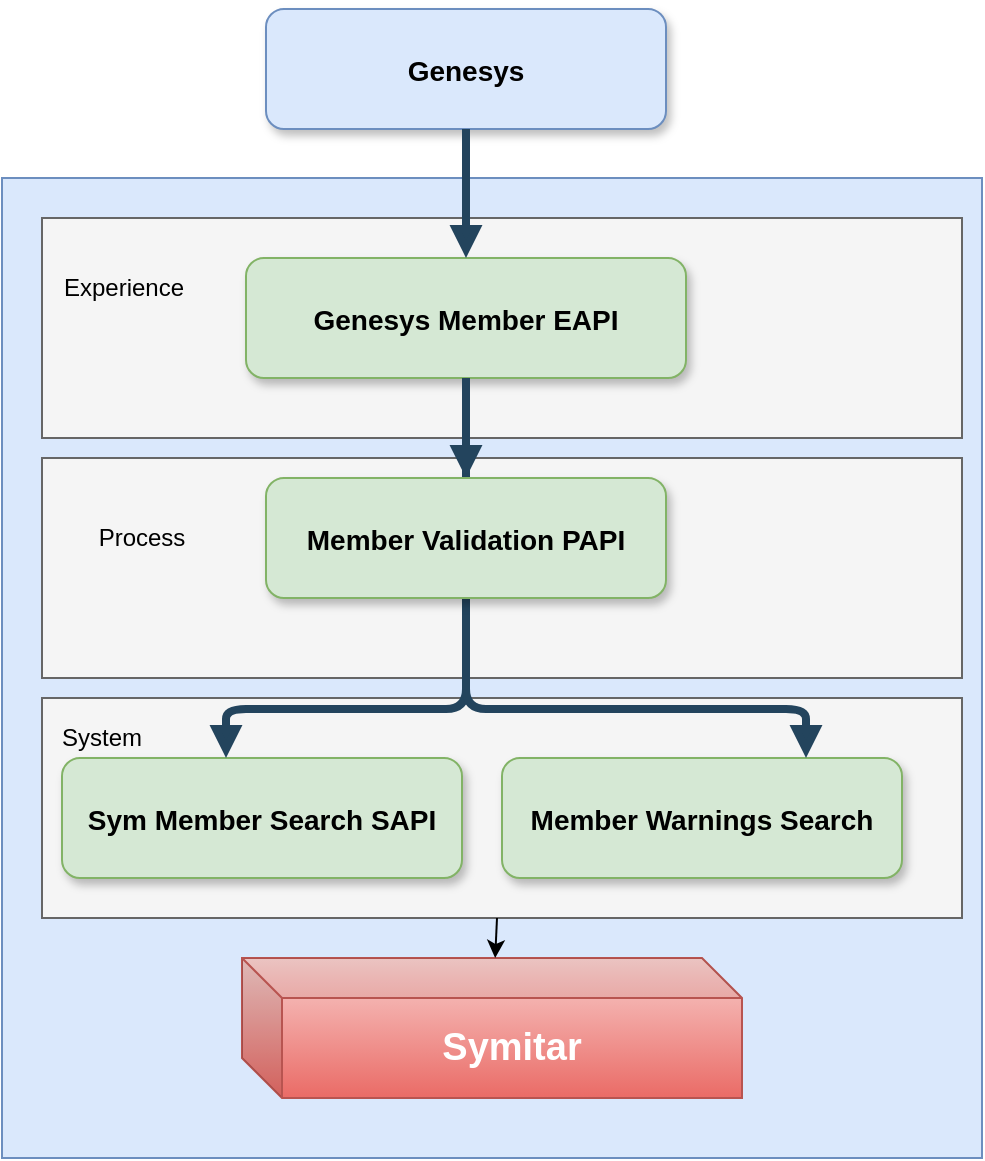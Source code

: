 <mxfile version="14.6.9" type="github">
  <diagram name="Page-1" id="97916047-d0de-89f5-080d-49f4d83e522f">
    <mxGraphModel dx="1209" dy="437" grid="1" gridSize="10" guides="1" tooltips="1" connect="1" arrows="1" fold="1" page="1" pageScale="1.5" pageWidth="1169" pageHeight="827" background="#ffffff" math="0" shadow="0">
      <root>
        <mxCell id="0" />
        <mxCell id="1" parent="0" />
        <mxCell id="DUvhh0SMQZRLqaNrzVnk-70" value="" style="whiteSpace=wrap;html=1;aspect=fixed;fillColor=#dae8fc;strokeColor=#6c8ebf;" vertex="1" parent="1">
          <mxGeometry x="540" y="290" width="490" height="490" as="geometry" />
        </mxCell>
        <mxCell id="DUvhh0SMQZRLqaNrzVnk-72" value="" style="rounded=0;whiteSpace=wrap;html=1;fillColor=#f5f5f5;strokeColor=#666666;fontColor=#333333;" vertex="1" parent="1">
          <mxGeometry x="560" y="550" width="460" height="110" as="geometry" />
        </mxCell>
        <mxCell id="DUvhh0SMQZRLqaNrzVnk-71" value="" style="rounded=0;whiteSpace=wrap;html=1;fillColor=#f5f5f5;strokeColor=#666666;fontColor=#333333;" vertex="1" parent="1">
          <mxGeometry x="560" y="430" width="460" height="110" as="geometry" />
        </mxCell>
        <mxCell id="DUvhh0SMQZRLqaNrzVnk-69" value="" style="rounded=0;whiteSpace=wrap;html=1;fillColor=#f5f5f5;strokeColor=#666666;fontColor=#333333;" vertex="1" parent="1">
          <mxGeometry x="560" y="310" width="460" height="110" as="geometry" />
        </mxCell>
        <mxCell id="2" value="Genesys" style="rounded=1;fillColor=#dae8fc;strokeColor=#6c8ebf;shadow=1;fontStyle=1;fontSize=14;" parent="1" vertex="1">
          <mxGeometry x="672" y="205.5" width="200" height="60" as="geometry" />
        </mxCell>
        <mxCell id="3" value="Genesys Member EAPI" style="rounded=1;fillColor=#d5e8d4;strokeColor=#82b366;shadow=1;fontStyle=1;fontSize=14;" parent="1" vertex="1">
          <mxGeometry x="662" y="330" width="220" height="60" as="geometry" />
        </mxCell>
        <mxCell id="13" value="Sym Member Search SAPI" style="rounded=1;fillColor=#d5e8d4;strokeColor=#82b366;shadow=1;fontStyle=1;fontSize=14;" parent="1" vertex="1">
          <mxGeometry x="570" y="580" width="200" height="60" as="geometry" />
        </mxCell>
        <mxCell id="18" value="Member Warnings Search" style="rounded=1;fillColor=#d5e8d4;strokeColor=#82b366;shadow=1;fontStyle=1;fontSize=14;" parent="1" vertex="1">
          <mxGeometry x="790" y="580" width="200" height="60" as="geometry" />
        </mxCell>
        <mxCell id="29" value="" style="edgeStyle=elbowEdgeStyle;elbow=vertical;strokeWidth=4;endArrow=block;endFill=1;fontStyle=1;strokeColor=#23445D;" parent="1" source="2" target="3" edge="1">
          <mxGeometry x="22" y="165.5" width="100" height="100" as="geometry">
            <mxPoint x="22" y="265.5" as="sourcePoint" />
            <mxPoint x="122" y="165.5" as="targetPoint" />
          </mxGeometry>
        </mxCell>
        <mxCell id="30" value="" style="edgeStyle=elbowEdgeStyle;elbow=vertical;strokeWidth=4;endArrow=block;endFill=1;fontStyle=1;strokeColor=#23445D;" parent="1" source="3" target="5" edge="1">
          <mxGeometry x="22" y="165.5" width="100" height="100" as="geometry">
            <mxPoint x="22" y="265.5" as="sourcePoint" />
            <mxPoint x="122" y="165.5" as="targetPoint" />
          </mxGeometry>
        </mxCell>
        <mxCell id="54" value="" style="edgeStyle=elbowEdgeStyle;elbow=vertical;strokeWidth=4;endArrow=block;endFill=1;fontStyle=1;strokeColor=#23445D;" parent="1" source="3" target="13" edge="1">
          <mxGeometry x="22" y="165.5" width="100" height="100" as="geometry">
            <mxPoint x="22" y="265.5" as="sourcePoint" />
            <mxPoint x="122" y="165.5" as="targetPoint" />
            <Array as="points">
              <mxPoint x="652" y="555.5" />
            </Array>
          </mxGeometry>
        </mxCell>
        <mxCell id="55" value="" style="edgeStyle=elbowEdgeStyle;elbow=vertical;strokeWidth=4;endArrow=block;endFill=1;fontStyle=1;strokeColor=#23445D;" parent="1" source="3" target="18" edge="1">
          <mxGeometry x="22" y="165.5" width="100" height="100" as="geometry">
            <mxPoint x="22" y="265.5" as="sourcePoint" />
            <mxPoint x="122" y="165.5" as="targetPoint" />
            <Array as="points">
              <mxPoint x="942" y="555.5" />
            </Array>
          </mxGeometry>
        </mxCell>
        <mxCell id="5" value="Member Validation PAPI" style="rounded=1;fillColor=#d5e8d4;strokeColor=#82b366;shadow=1;fontStyle=1;fontSize=14;" parent="1" vertex="1">
          <mxGeometry x="672" y="440" width="200" height="60" as="geometry" />
        </mxCell>
        <mxCell id="DUvhh0SMQZRLqaNrzVnk-74" value="&lt;b&gt;&lt;font color=&quot;#ffffff&quot; style=&quot;font-size: 19px&quot;&gt;Symitar&lt;/font&gt;&lt;/b&gt;" style="shape=cube;whiteSpace=wrap;html=1;boundedLbl=1;backgroundOutline=1;darkOpacity=0.05;darkOpacity2=0.1;fillColor=#f8cecc;strokeColor=#b85450;gradientColor=#ea6b66;" vertex="1" parent="1">
          <mxGeometry x="660" y="680" width="250" height="70" as="geometry" />
        </mxCell>
        <mxCell id="DUvhh0SMQZRLqaNrzVnk-77" value="" style="endArrow=classic;html=1;" edge="1" parent="1" source="DUvhh0SMQZRLqaNrzVnk-72" target="DUvhh0SMQZRLqaNrzVnk-74">
          <mxGeometry width="50" height="50" relative="1" as="geometry">
            <mxPoint x="790" y="560" as="sourcePoint" />
            <mxPoint x="840" y="510" as="targetPoint" />
          </mxGeometry>
        </mxCell>
        <mxCell id="DUvhh0SMQZRLqaNrzVnk-78" value="System" style="text;html=1;strokeColor=none;fillColor=none;align=center;verticalAlign=middle;whiteSpace=wrap;rounded=0;" vertex="1" parent="1">
          <mxGeometry x="570" y="560" width="40" height="20" as="geometry" />
        </mxCell>
        <mxCell id="DUvhh0SMQZRLqaNrzVnk-79" value="Process" style="text;html=1;strokeColor=none;fillColor=none;align=center;verticalAlign=middle;whiteSpace=wrap;rounded=0;" vertex="1" parent="1">
          <mxGeometry x="580" y="450" width="60" height="40" as="geometry" />
        </mxCell>
        <mxCell id="DUvhh0SMQZRLqaNrzVnk-81" value="Experience" style="text;html=1;strokeColor=none;fillColor=none;align=center;verticalAlign=middle;whiteSpace=wrap;rounded=0;" vertex="1" parent="1">
          <mxGeometry x="571" y="330" width="60" height="30" as="geometry" />
        </mxCell>
      </root>
    </mxGraphModel>
  </diagram>
</mxfile>
